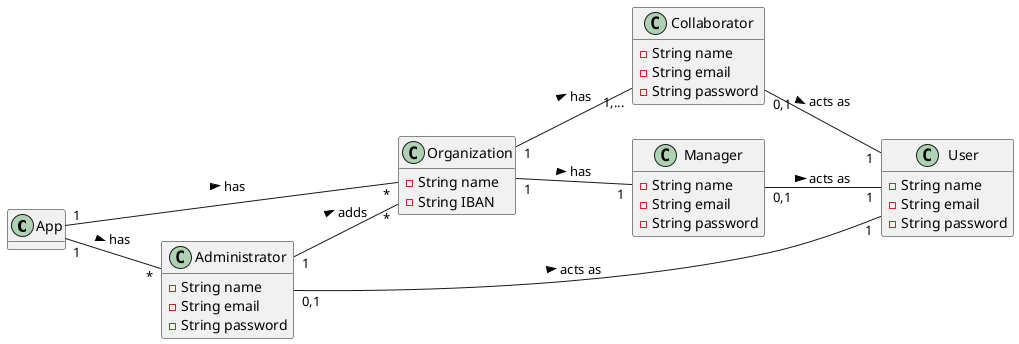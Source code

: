 @startuml

hide methods
left to right direction

class App {

}

class Organization {
        - String name
        - String IBAN
}

class Administrator {
        - String name
        - String email
        - String password
}

class Collaborator {
        - String name
        - String email
        - String password
}

class Manager {
        - String name
        - String email
        - String password
}

class User {
        - String name
        - String email
        - String password
}

Collaborator                "0,1" -- "1"      User                      : acts as >
Manager                    "0,1" -- "1"      User                      : acts as >
Organization                 "1" -- "1,..."  Collaborator               : has >
Organization                 "1" -- "1"      Manager                   : has >
App                          "1" -- "*"      Organization              : has >
App                          "1" -- "*"      Administrator             : has >
Administrator                "1" -- "*"      Organization              : adds >
Administrator              "0,1" -- "1"      User                      : acts as >

@enduml
